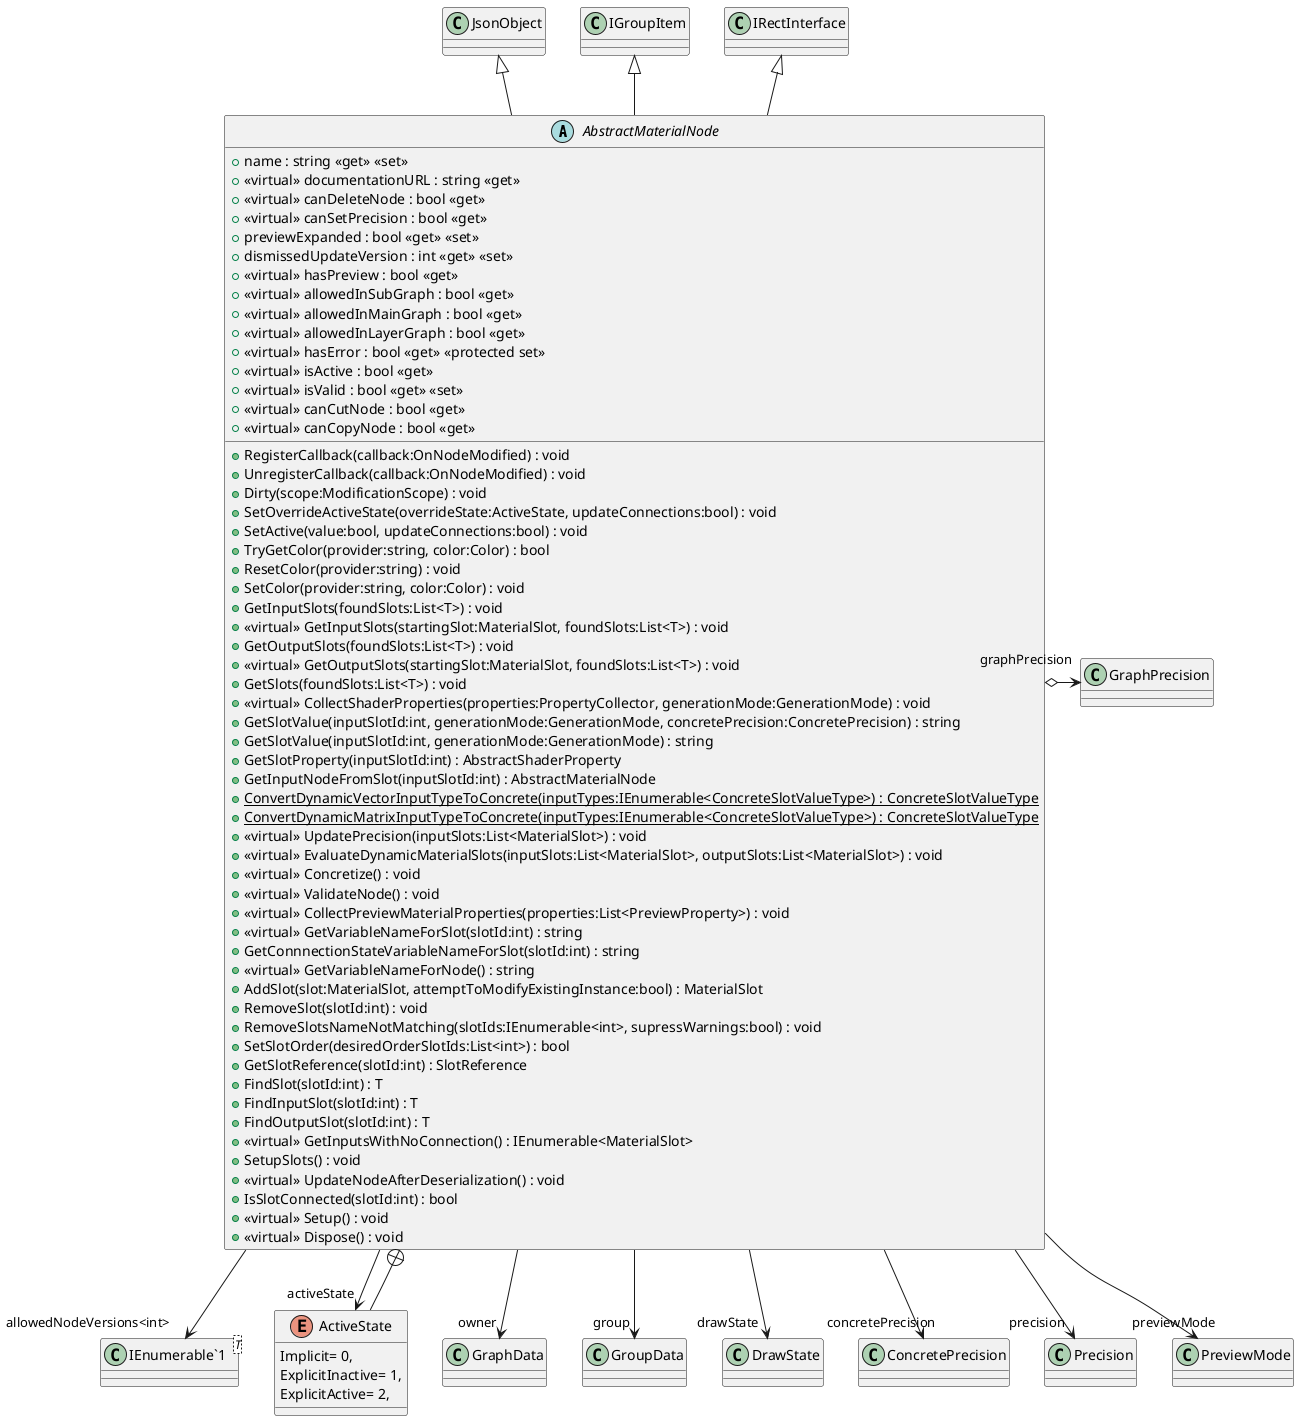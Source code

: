 @startuml
abstract class AbstractMaterialNode {
    + RegisterCallback(callback:OnNodeModified) : void
    + UnregisterCallback(callback:OnNodeModified) : void
    + Dirty(scope:ModificationScope) : void
    + name : string <<get>> <<set>>
    + <<virtual>> documentationURL : string <<get>>
    + <<virtual>> canDeleteNode : bool <<get>>
    + <<virtual>> canSetPrecision : bool <<get>>
    + previewExpanded : bool <<get>> <<set>>
    + dismissedUpdateVersion : int <<get>> <<set>>
    + <<virtual>> hasPreview : bool <<get>>
    + <<virtual>> allowedInSubGraph : bool <<get>>
    + <<virtual>> allowedInMainGraph : bool <<get>>
    + <<virtual>> allowedInLayerGraph : bool <<get>>
    + <<virtual>> hasError : bool <<get>> <<protected set>>
    + <<virtual>> isActive : bool <<get>>
    + SetOverrideActiveState(overrideState:ActiveState, updateConnections:bool) : void
    + SetActive(value:bool, updateConnections:bool) : void
    + <<virtual>> isValid : bool <<get>> <<set>>
    + TryGetColor(provider:string, color:Color) : bool
    + ResetColor(provider:string) : void
    + SetColor(provider:string, color:Color) : void
    + GetInputSlots(foundSlots:List<T>) : void
    + <<virtual>> GetInputSlots(startingSlot:MaterialSlot, foundSlots:List<T>) : void
    + GetOutputSlots(foundSlots:List<T>) : void
    + <<virtual>> GetOutputSlots(startingSlot:MaterialSlot, foundSlots:List<T>) : void
    + GetSlots(foundSlots:List<T>) : void
    + <<virtual>> CollectShaderProperties(properties:PropertyCollector, generationMode:GenerationMode) : void
    + GetSlotValue(inputSlotId:int, generationMode:GenerationMode, concretePrecision:ConcretePrecision) : string
    + GetSlotValue(inputSlotId:int, generationMode:GenerationMode) : string
    + GetSlotProperty(inputSlotId:int) : AbstractShaderProperty
    + GetInputNodeFromSlot(inputSlotId:int) : AbstractMaterialNode
    + {static} ConvertDynamicVectorInputTypeToConcrete(inputTypes:IEnumerable<ConcreteSlotValueType>) : ConcreteSlotValueType
    + {static} ConvertDynamicMatrixInputTypeToConcrete(inputTypes:IEnumerable<ConcreteSlotValueType>) : ConcreteSlotValueType
    + <<virtual>> UpdatePrecision(inputSlots:List<MaterialSlot>) : void
    + <<virtual>> EvaluateDynamicMaterialSlots(inputSlots:List<MaterialSlot>, outputSlots:List<MaterialSlot>) : void
    + <<virtual>> Concretize() : void
    + <<virtual>> ValidateNode() : void
    + <<virtual>> canCutNode : bool <<get>>
    + <<virtual>> canCopyNode : bool <<get>>
    + <<virtual>> CollectPreviewMaterialProperties(properties:List<PreviewProperty>) : void
    + <<virtual>> GetVariableNameForSlot(slotId:int) : string
    + GetConnnectionStateVariableNameForSlot(slotId:int) : string
    + <<virtual>> GetVariableNameForNode() : string
    + AddSlot(slot:MaterialSlot, attemptToModifyExistingInstance:bool) : MaterialSlot
    + RemoveSlot(slotId:int) : void
    + RemoveSlotsNameNotMatching(slotIds:IEnumerable<int>, supressWarnings:bool) : void
    + SetSlotOrder(desiredOrderSlotIds:List<int>) : bool
    + GetSlotReference(slotId:int) : SlotReference
    + FindSlot(slotId:int) : T
    + FindInputSlot(slotId:int) : T
    + FindOutputSlot(slotId:int) : T
    + <<virtual>> GetInputsWithNoConnection() : IEnumerable<MaterialSlot>
    + SetupSlots() : void
    + <<virtual>> UpdateNodeAfterDeserialization() : void
    + IsSlotConnected(slotId:int) : bool
    + <<virtual>> Setup() : void
    + <<virtual>> Dispose() : void
}
class "IEnumerable`1"<T> {
}
enum ActiveState {
    Implicit= 0,
    ExplicitInactive= 1,
    ExplicitActive= 2,
}
JsonObject <|-- AbstractMaterialNode
IGroupItem <|-- AbstractMaterialNode
IRectInterface <|-- AbstractMaterialNode
AbstractMaterialNode --> "owner" GraphData
AbstractMaterialNode --> "group" GroupData
AbstractMaterialNode --> "drawState" DrawState
AbstractMaterialNode o-> "graphPrecision" GraphPrecision
AbstractMaterialNode --> "concretePrecision" ConcretePrecision
AbstractMaterialNode --> "precision" Precision
AbstractMaterialNode --> "allowedNodeVersions<int>" "IEnumerable`1"
AbstractMaterialNode --> "previewMode" PreviewMode
AbstractMaterialNode --> "activeState" ActiveState
AbstractMaterialNode +-- ActiveState
@enduml
